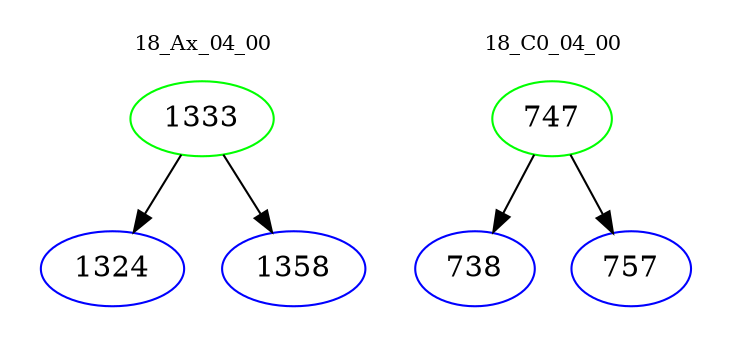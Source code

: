 digraph{
subgraph cluster_0 {
color = white
label = "18_Ax_04_00";
fontsize=10;
T0_1333 [label="1333", color="green"]
T0_1333 -> T0_1324 [color="black"]
T0_1324 [label="1324", color="blue"]
T0_1333 -> T0_1358 [color="black"]
T0_1358 [label="1358", color="blue"]
}
subgraph cluster_1 {
color = white
label = "18_C0_04_00";
fontsize=10;
T1_747 [label="747", color="green"]
T1_747 -> T1_738 [color="black"]
T1_738 [label="738", color="blue"]
T1_747 -> T1_757 [color="black"]
T1_757 [label="757", color="blue"]
}
}
